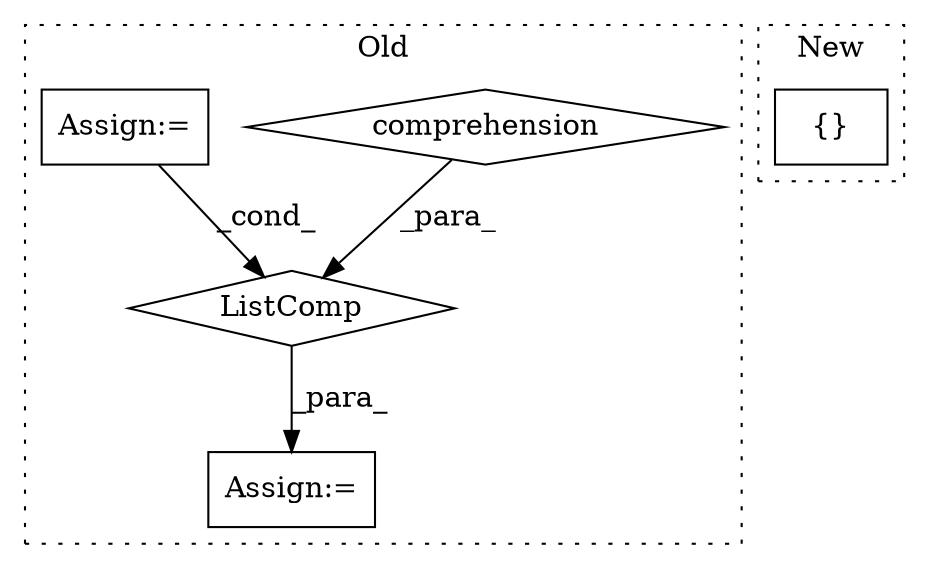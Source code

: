 digraph G {
subgraph cluster0 {
1 [label="ListComp" a="106" s="9003" l="91" shape="diamond"];
3 [label="comprehension" a="45" s="9080" l="3" shape="diamond"];
4 [label="Assign:=" a="68" s="8891" l="3" shape="box"];
5 [label="Assign:=" a="68" s="9000" l="3" shape="box"];
label = "Old";
style="dotted";
}
subgraph cluster1 {
2 [label="{}" a="59" s="8938,8943" l="1,0" shape="box"];
label = "New";
style="dotted";
}
1 -> 5 [label="_para_"];
3 -> 1 [label="_para_"];
4 -> 1 [label="_cond_"];
}